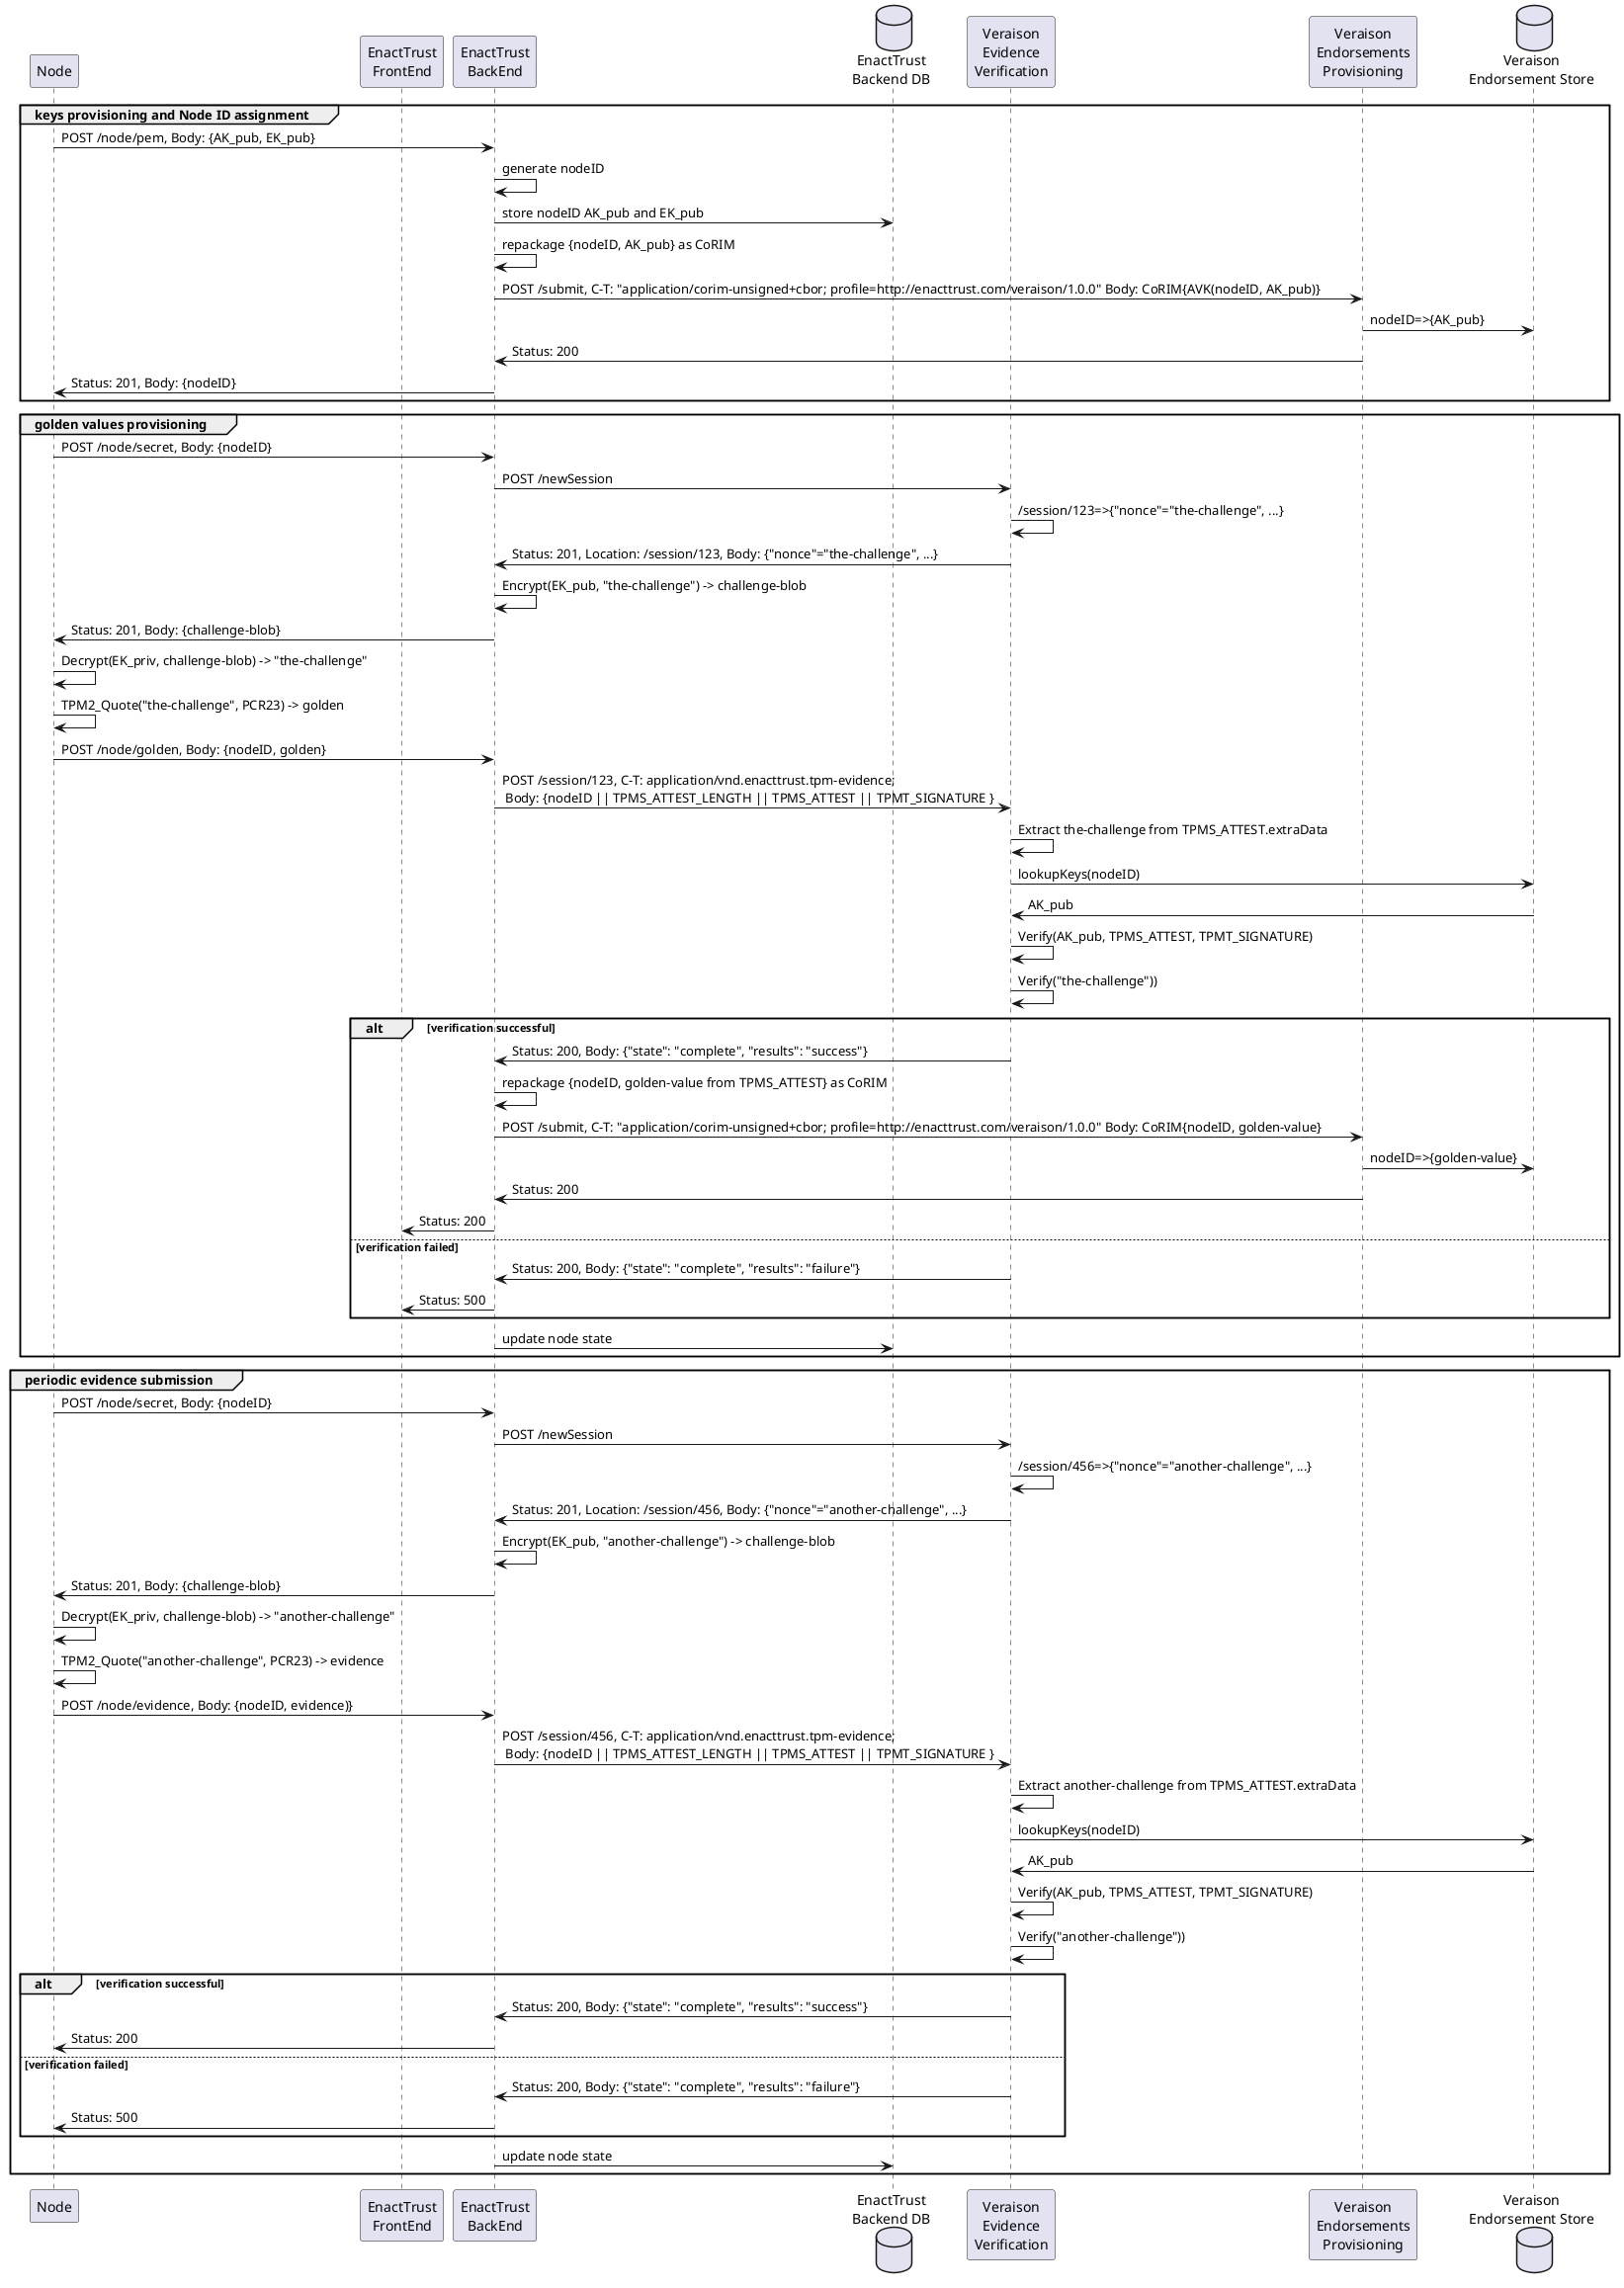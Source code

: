 @startuml

participant "Node" as Node order 5
participant "EnactTrust\nFrontEnd" as FE order 10
participant "EnactTrust\nBackEnd" as BE order 20
database "EnactTrust\nBackend DB" as BE_DB order 30
participant "Veraison\nEvidence\nVerification" as V_EviVfy order 35
participant "Veraison\nEndorsements\nProvisioning" as V_EndProv order 40
database "Veraison\nEndorsement Store" as V_EndStore order 50

group keys provisioning and Node ID assignment

	Node -> BE: POST /node/pem, Body: {AK_pub, EK_pub}
	BE -> BE: generate nodeID
	BE -> BE_DB: store nodeID AK_pub and EK_pub
	BE -> BE: repackage {nodeID, AK_pub} as CoRIM
	BE -> V_EndProv: POST /submit, C-T: "application/corim-unsigned+cbor; profile=http://enacttrust.com/veraison/1.0.0" Body: CoRIM{AVK(nodeID, AK_pub)}
	V_EndProv -> V_EndStore: nodeID=>{AK_pub}
	V_EndProv -> BE: Status: 200
	BE -> Node: Status: 201, Body: {nodeID}
end

group golden values provisioning
	Node -> BE: POST /node/secret, Body: {nodeID}
	BE -> V_EviVfy: POST /newSession
	V_EviVfy -> V_EviVfy: /session/123=>{"nonce"="the-challenge", ...}
	V_EviVfy -> BE: Status: 201, Location: /session/123, Body: {"nonce"="the-challenge", ...}
	BE -> BE: Encrypt(EK_pub, "the-challenge") -> challenge-blob
	BE -> Node: Status: 201, Body: {challenge-blob}

	Node -> Node: Decrypt(EK_priv, challenge-blob) -> "the-challenge"
	Node -> Node: TPM2_Quote("the-challenge", PCR23) -> golden
	Node -> BE: POST /node/golden, Body: {nodeID, golden}
	BE -> V_EviVfy: POST /session/123, C-T: application/vnd.enacttrust.tpm-evidence; \n Body: {nodeID || TPMS_ATTEST_LENGTH || TPMS_ATTEST || TPMT_SIGNATURE }
	V_EviVfy -> V_EviVfy: Extract the-challenge from TPMS_ATTEST.extraData
	V_EviVfy -> V_EndStore: lookupKeys(nodeID)
	V_EndStore -> V_EviVfy: AK_pub
	V_EviVfy -> V_EviVfy: Verify(AK_pub, TPMS_ATTEST, TPMT_SIGNATURE)
	V_EviVfy -> V_EviVfy: Verify("the-challenge"))
	alt verification successful
		V_EviVfy -> BE: Status: 200, Body: {"state": "complete", "results": "success"}
		BE -> BE: repackage {nodeID, golden-value from TPMS_ATTEST} as CoRIM
		BE -> V_EndProv: POST /submit, C-T: "application/corim-unsigned+cbor; profile=http://enacttrust.com/veraison/1.0.0" Body: CoRIM{nodeID, golden-value}
		V_EndProv -> V_EndStore: nodeID=>{golden-value}
		V_EndProv -> BE: Status: 200
		BE -> FE: Status: 200
	else verification failed
		V_EviVfy -> BE: Status: 200, Body: {"state": "complete", "results": "failure"}
		BE -> FE: Status: 500
	end
	BE -> BE_DB: update node state
end

group periodic evidence submission
	Node -> BE: POST /node/secret, Body: {nodeID}
	BE -> V_EviVfy: POST /newSession
	V_EviVfy -> V_EviVfy: /session/456=>{"nonce"="another-challenge", ...}
	V_EviVfy -> BE: Status: 201, Location: /session/456, Body: {"nonce"="another-challenge", ...}
	BE -> BE: Encrypt(EK_pub, "another-challenge") -> challenge-blob
	BE -> Node: Status: 201, Body: {challenge-blob}

	Node -> Node: Decrypt(EK_priv, challenge-blob) -> "another-challenge"
	Node -> Node: TPM2_Quote("another-challenge", PCR23) -> evidence
	Node -> BE: POST /node/evidence, Body: {nodeID, evidence)}
	BE -> V_EviVfy: POST /session/456, C-T: application/vnd.enacttrust.tpm-evidence; \n Body: {nodeID || TPMS_ATTEST_LENGTH || TPMS_ATTEST || TPMT_SIGNATURE }
	V_EviVfy -> V_EviVfy: Extract another-challenge from TPMS_ATTEST.extraData
	V_EviVfy -> V_EndStore: lookupKeys(nodeID)
	V_EndStore -> V_EviVfy: AK_pub
	V_EviVfy -> V_EviVfy: Verify(AK_pub, TPMS_ATTEST, TPMT_SIGNATURE)
	V_EviVfy -> V_EviVfy: Verify("another-challenge"))
	alt verification successful
		V_EviVfy -> BE: Status: 200, Body: {"state": "complete", "results": "success"}
		BE -> Node: Status: 200
	else verification failed
		V_EviVfy -> BE: Status: 200, Body: {"state": "complete", "results": "failure"}
		BE -> Node: Status: 500
	end
	BE -> BE_DB: update node state
end

@enduml
